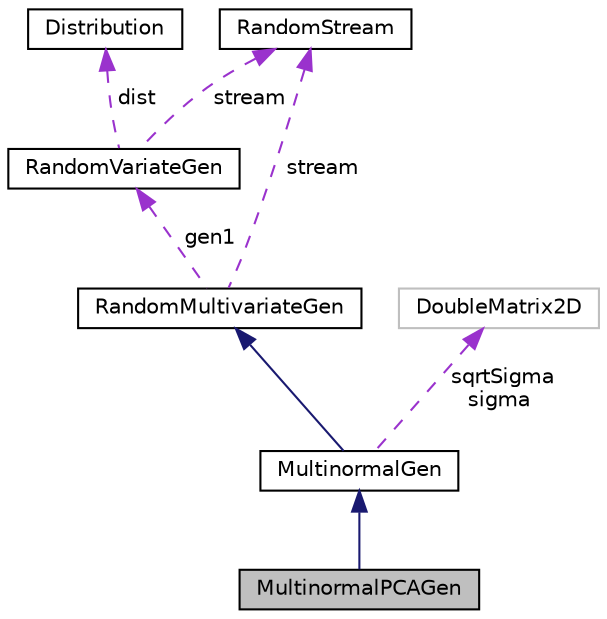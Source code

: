 digraph "MultinormalPCAGen"
{
 // INTERACTIVE_SVG=YES
  bgcolor="transparent";
  edge [fontname="Helvetica",fontsize="10",labelfontname="Helvetica",labelfontsize="10"];
  node [fontname="Helvetica",fontsize="10",shape=record];
  Node3 [label="MultinormalPCAGen",height=0.2,width=0.4,color="black", fillcolor="grey75", style="filled", fontcolor="black"];
  Node4 -> Node3 [dir="back",color="midnightblue",fontsize="10",style="solid",fontname="Helvetica"];
  Node4 [label="MultinormalGen",height=0.2,width=0.4,color="black",URL="$da/dc1/classumontreal_1_1ssj_1_1randvarmulti_1_1MultinormalGen.html",tooltip="Extends RandomMultivariateGen for a multivariate normal (or multinormal) distribution  ..."];
  Node5 -> Node4 [dir="back",color="midnightblue",fontsize="10",style="solid",fontname="Helvetica"];
  Node5 [label="RandomMultivariateGen",height=0.2,width=0.4,color="black",URL="$d5/da4/classumontreal_1_1ssj_1_1randvarmulti_1_1RandomMultivariateGen.html",tooltip="This class is the multivariate counterpart of umontreal.ssj.randvar.RandomVariateGen. "];
  Node6 -> Node5 [dir="back",color="darkorchid3",fontsize="10",style="dashed",label=" gen1" ,fontname="Helvetica"];
  Node6 [label="RandomVariateGen",height=0.2,width=0.4,color="black",URL="$de/de0/classumontreal_1_1ssj_1_1randvar_1_1RandomVariateGen.html",tooltip="This is the base class for all random variate generators over the real line. "];
  Node7 -> Node6 [dir="back",color="darkorchid3",fontsize="10",style="dashed",label=" dist" ,fontname="Helvetica"];
  Node7 [label="Distribution",height=0.2,width=0.4,color="black",URL="$d6/dd2/interfaceumontreal_1_1ssj_1_1probdist_1_1Distribution.html",tooltip="This interface should be implemented by all classes supporting discrete and continuous distributions..."];
  Node8 -> Node6 [dir="back",color="darkorchid3",fontsize="10",style="dashed",label=" stream" ,fontname="Helvetica"];
  Node8 [label="RandomStream",height=0.2,width=0.4,color="black",URL="$d1/d7c/interfaceumontreal_1_1ssj_1_1rng_1_1RandomStream.html",tooltip="This interface defines the basic structures to handle multiple streams of uniform (pseudo)random numb..."];
  Node8 -> Node5 [dir="back",color="darkorchid3",fontsize="10",style="dashed",label=" stream" ,fontname="Helvetica"];
  Node9 -> Node4 [dir="back",color="darkorchid3",fontsize="10",style="dashed",label=" sqrtSigma\nsigma" ,fontname="Helvetica"];
  Node9 [label="DoubleMatrix2D",height=0.2,width=0.4,color="grey75"];
}
